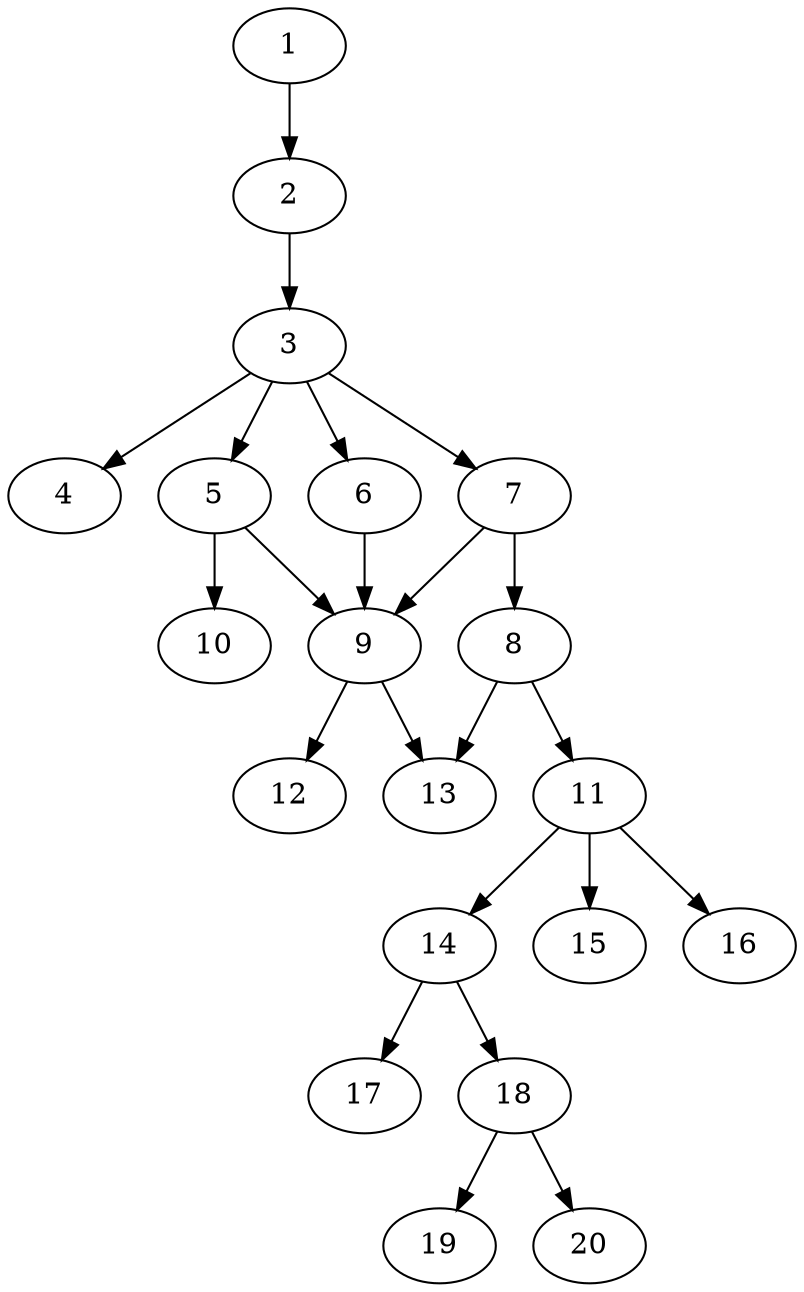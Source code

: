 // DAG automatically generated by daggen at Sat Jul 27 15:35:52 2019
// ./daggen --dot -n 20 --ccr 0.3 --fat 0.4 --regular 0.5 --density 0.6 --mindata 5242880 --maxdata 52428800 
digraph G {
  1 [size="83889493", alpha="0.09", expect_size="25166848"] 
  1 -> 2 [size ="25166848"]
  2 [size="167127040", alpha="0.04", expect_size="50138112"] 
  2 -> 3 [size ="50138112"]
  3 [size="32716800", alpha="0.11", expect_size="9815040"] 
  3 -> 4 [size ="9815040"]
  3 -> 5 [size ="9815040"]
  3 -> 6 [size ="9815040"]
  3 -> 7 [size ="9815040"]
  4 [size="46984533", alpha="0.06", expect_size="14095360"] 
  5 [size="91446613", alpha="0.15", expect_size="27433984"] 
  5 -> 9 [size ="27433984"]
  5 -> 10 [size ="27433984"]
  6 [size="100976640", alpha="0.01", expect_size="30292992"] 
  6 -> 9 [size ="30292992"]
  7 [size="144404480", alpha="0.04", expect_size="43321344"] 
  7 -> 8 [size ="43321344"]
  7 -> 9 [size ="43321344"]
  8 [size="112288427", alpha="0.06", expect_size="33686528"] 
  8 -> 11 [size ="33686528"]
  8 -> 13 [size ="33686528"]
  9 [size="138458453", alpha="0.02", expect_size="41537536"] 
  9 -> 12 [size ="41537536"]
  9 -> 13 [size ="41537536"]
  10 [size="104161280", alpha="0.08", expect_size="31248384"] 
  11 [size="40031573", alpha="0.19", expect_size="12009472"] 
  11 -> 14 [size ="12009472"]
  11 -> 15 [size ="12009472"]
  11 -> 16 [size ="12009472"]
  12 [size="110359893", alpha="0.02", expect_size="33107968"] 
  13 [size="144933547", alpha="0.12", expect_size="43480064"] 
  14 [size="71731200", alpha="0.09", expect_size="21519360"] 
  14 -> 17 [size ="21519360"]
  14 -> 18 [size ="21519360"]
  15 [size="119046827", alpha="0.06", expect_size="35714048"] 
  16 [size="80841387", alpha="0.09", expect_size="24252416"] 
  17 [size="84896427", alpha="0.09", expect_size="25468928"] 
  18 [size="117009067", alpha="0.09", expect_size="35102720"] 
  18 -> 19 [size ="35102720"]
  18 -> 20 [size ="35102720"]
  19 [size="164232533", alpha="0.07", expect_size="49269760"] 
  20 [size="19978240", alpha="0.19", expect_size="5993472"] 
}
